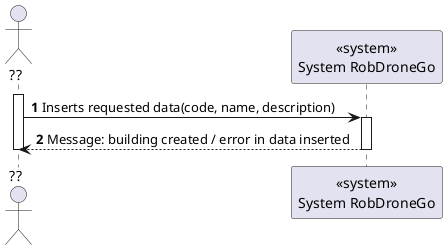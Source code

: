 @startuml
autonumber

actor "??" as actor
participant "<<system>>\nSystem RobDroneGo" as sys

activate actor
    actor -> sys: Inserts requested data(code, name, description)

    activate sys
    sys --> actor : Message: building created / error in data inserted
    deactivate sys
deactivate actor


@enduml
